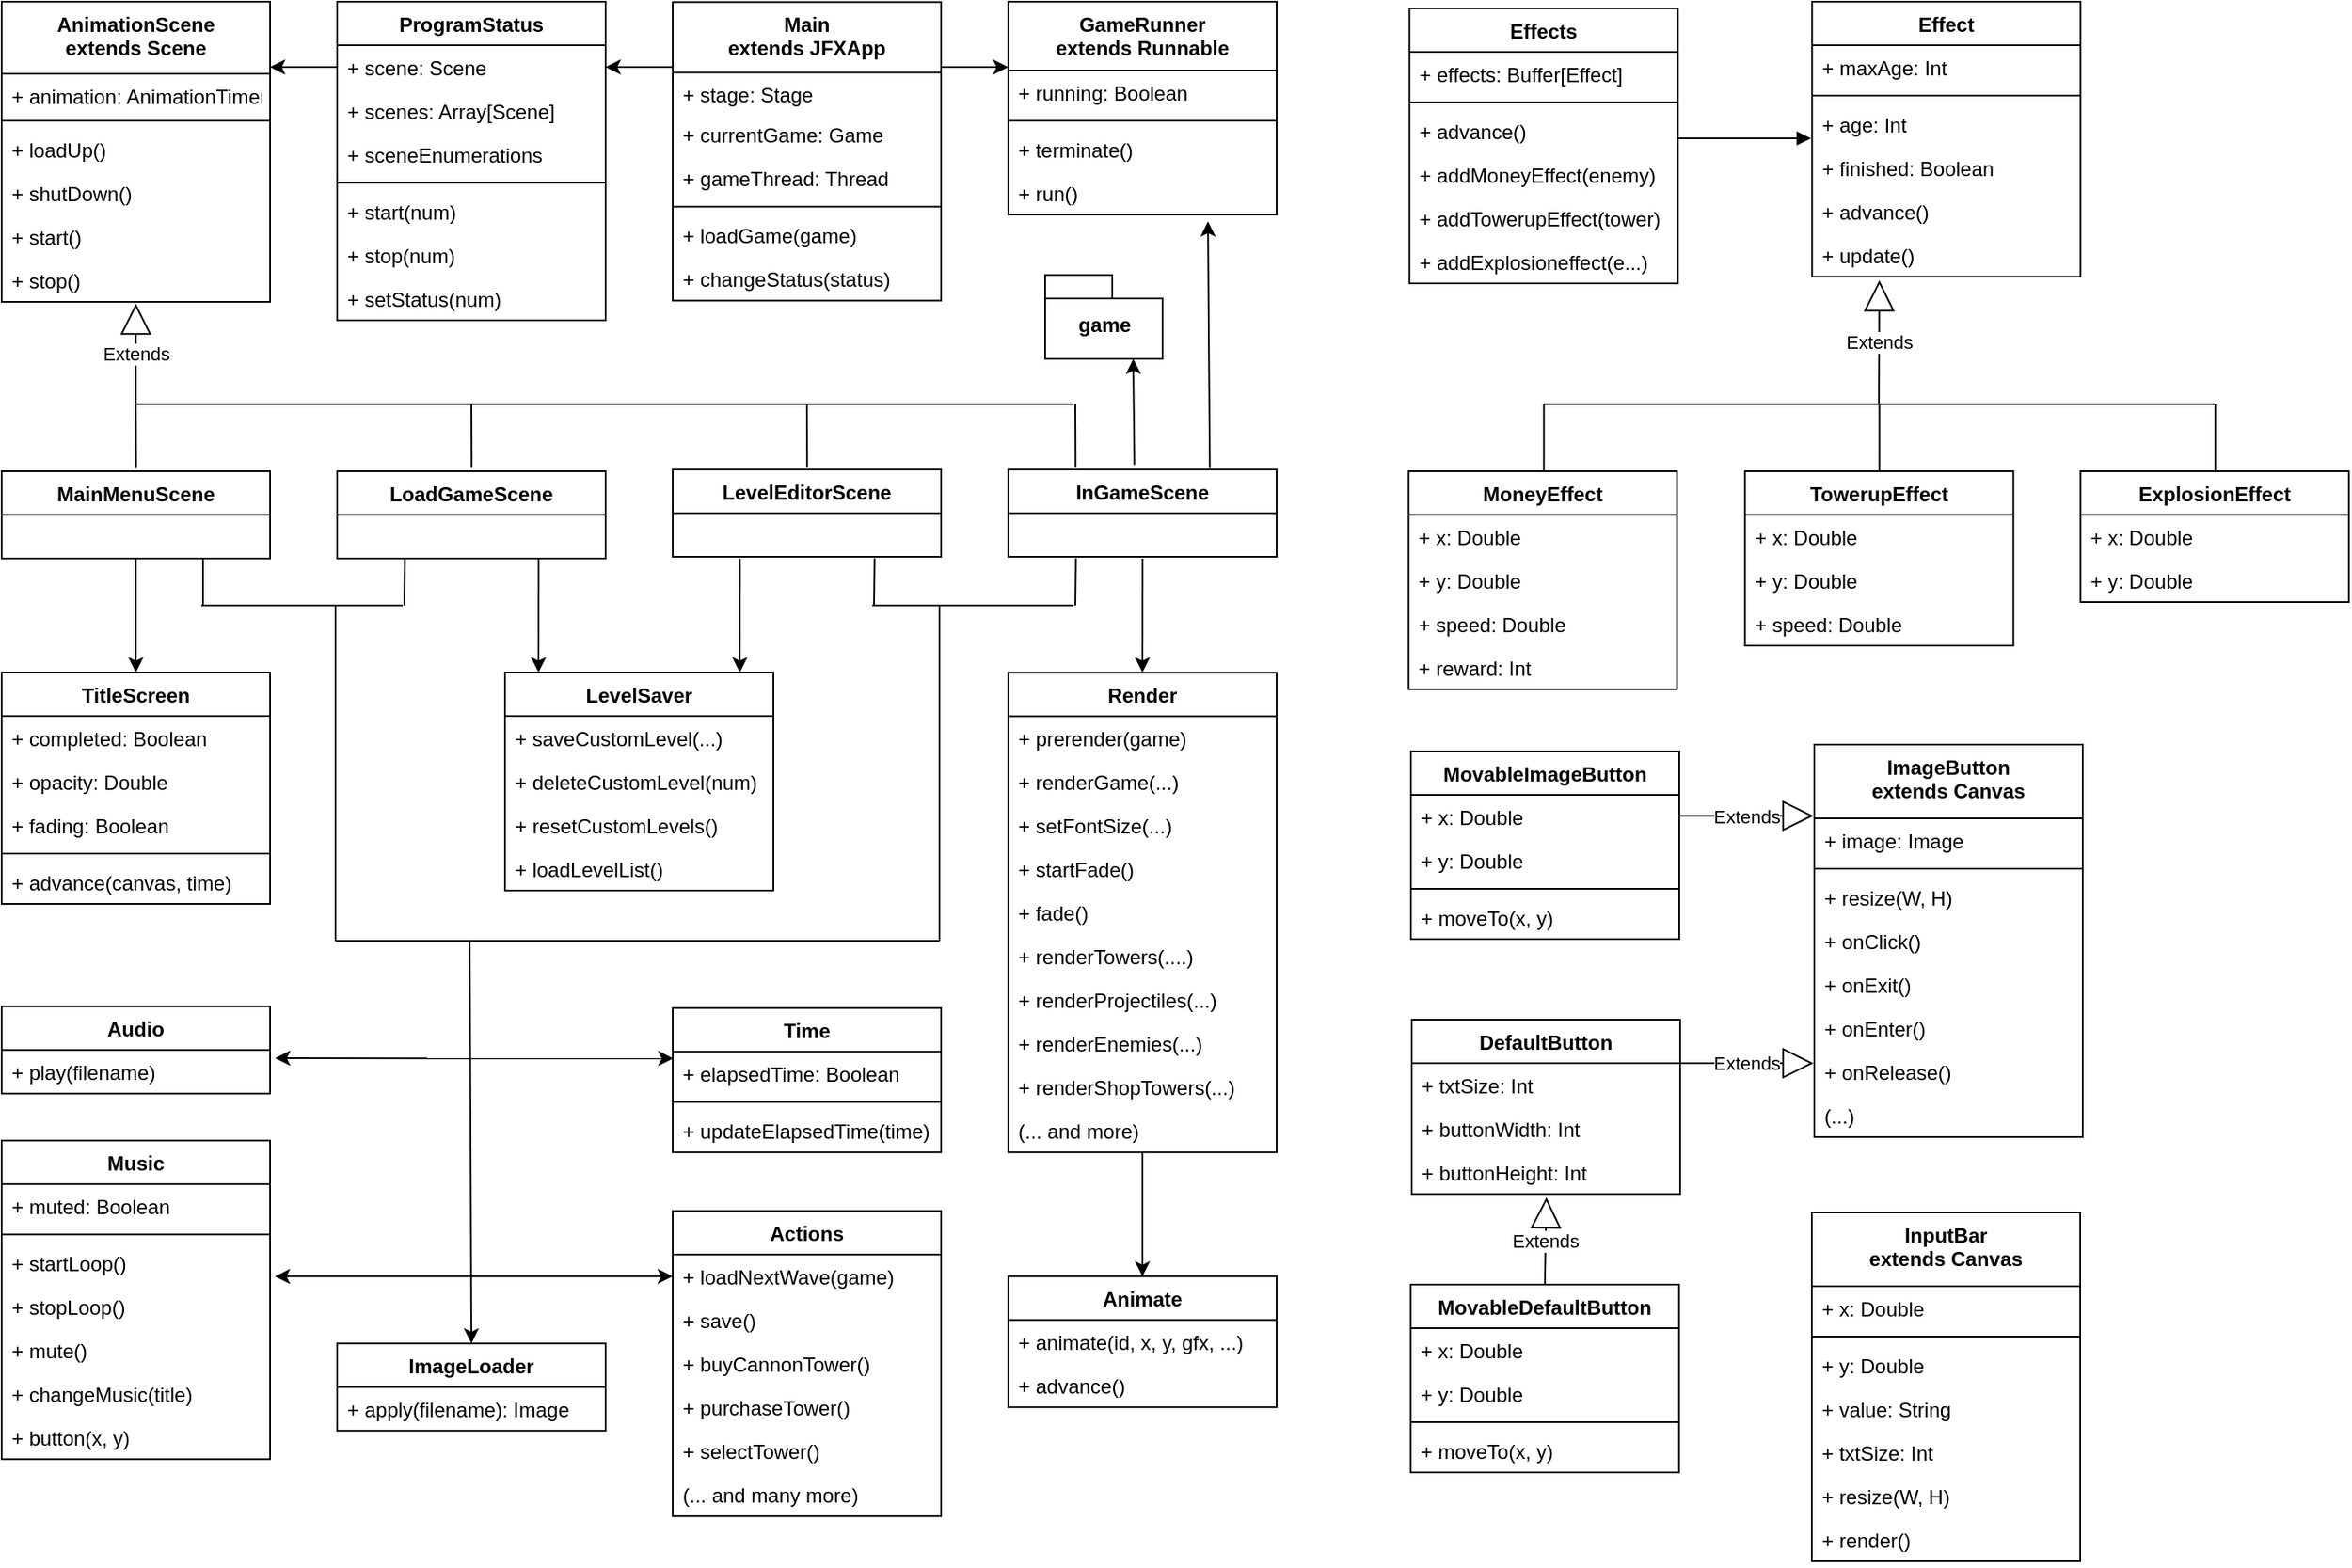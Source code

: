 <mxfile version="10.6.2" type="device"><diagram id="L2TVHedz5PZGbgmXpCnD" name="Page-1"><mxGraphModel dx="2323" dy="86" grid="1" gridSize="10" guides="1" tooltips="1" connect="1" arrows="1" fold="1" page="1" pageScale="1" pageWidth="827" pageHeight="1169" math="0" shadow="0"><root><mxCell id="0"/><mxCell id="1" parent="0"/><mxCell id="sf1kcnCDY-UQpkhbDocB-5" value="Actions" style="swimlane;fontStyle=1;align=center;verticalAlign=top;childLayout=stackLayout;horizontal=1;startSize=26;horizontalStack=0;resizeParent=1;resizeParentMax=0;resizeLast=0;collapsible=1;marginBottom=0;" parent="1" vertex="1"><mxGeometry x="441" y="1921.071" width="160" height="182" as="geometry"/></mxCell><mxCell id="sf1kcnCDY-UQpkhbDocB-6" value="+ loadNextWave(game)" style="text;strokeColor=none;fillColor=none;align=left;verticalAlign=top;spacingLeft=4;spacingRight=4;overflow=hidden;rotatable=0;points=[[0,0.5],[1,0.5]];portConstraint=eastwest;" parent="sf1kcnCDY-UQpkhbDocB-5" vertex="1"><mxGeometry y="26" width="160" height="26" as="geometry"/></mxCell><mxCell id="sf1kcnCDY-UQpkhbDocB-8" value="+ save()" style="text;strokeColor=none;fillColor=none;align=left;verticalAlign=top;spacingLeft=4;spacingRight=4;overflow=hidden;rotatable=0;points=[[0,0.5],[1,0.5]];portConstraint=eastwest;" parent="sf1kcnCDY-UQpkhbDocB-5" vertex="1"><mxGeometry y="52" width="160" height="26" as="geometry"/></mxCell><mxCell id="sf1kcnCDY-UQpkhbDocB-9" value="+ buyCannonTower()" style="text;strokeColor=none;fillColor=none;align=left;verticalAlign=top;spacingLeft=4;spacingRight=4;overflow=hidden;rotatable=0;points=[[0,0.5],[1,0.5]];portConstraint=eastwest;" parent="sf1kcnCDY-UQpkhbDocB-5" vertex="1"><mxGeometry y="78" width="160" height="26" as="geometry"/></mxCell><mxCell id="sf1kcnCDY-UQpkhbDocB-12" value="+ purchaseTower()" style="text;strokeColor=none;fillColor=none;align=left;verticalAlign=top;spacingLeft=4;spacingRight=4;overflow=hidden;rotatable=0;points=[[0,0.5],[1,0.5]];portConstraint=eastwest;" parent="sf1kcnCDY-UQpkhbDocB-5" vertex="1"><mxGeometry y="104" width="160" height="26" as="geometry"/></mxCell><mxCell id="sf1kcnCDY-UQpkhbDocB-13" value="+ selectTower()" style="text;strokeColor=none;fillColor=none;align=left;verticalAlign=top;spacingLeft=4;spacingRight=4;overflow=hidden;rotatable=0;points=[[0,0.5],[1,0.5]];portConstraint=eastwest;" parent="sf1kcnCDY-UQpkhbDocB-5" vertex="1"><mxGeometry y="130" width="160" height="26" as="geometry"/></mxCell><mxCell id="sf1kcnCDY-UQpkhbDocB-80" value="(... and many more)" style="text;strokeColor=none;fillColor=none;align=left;verticalAlign=top;spacingLeft=4;spacingRight=4;overflow=hidden;rotatable=0;points=[[0,0.5],[1,0.5]];portConstraint=eastwest;" parent="sf1kcnCDY-UQpkhbDocB-5" vertex="1"><mxGeometry y="156" width="160" height="26" as="geometry"/></mxCell><mxCell id="sf1kcnCDY-UQpkhbDocB-53" value="Animate" style="swimlane;fontStyle=1;align=center;verticalAlign=top;childLayout=stackLayout;horizontal=1;startSize=26;horizontalStack=0;resizeParent=1;resizeParentMax=0;resizeLast=0;collapsible=1;marginBottom=0;" parent="1" vertex="1"><mxGeometry x="641" y="1960.167" width="160" height="78" as="geometry"/></mxCell><mxCell id="sf1kcnCDY-UQpkhbDocB-54" value="+ animate(id, x, y, gfx, ...)" style="text;strokeColor=none;fillColor=none;align=left;verticalAlign=top;spacingLeft=4;spacingRight=4;overflow=hidden;rotatable=0;points=[[0,0.5],[1,0.5]];portConstraint=eastwest;" parent="sf1kcnCDY-UQpkhbDocB-53" vertex="1"><mxGeometry y="26" width="160" height="26" as="geometry"/></mxCell><mxCell id="sf1kcnCDY-UQpkhbDocB-56" value="+ advance()" style="text;strokeColor=none;fillColor=none;align=left;verticalAlign=top;spacingLeft=4;spacingRight=4;overflow=hidden;rotatable=0;points=[[0,0.5],[1,0.5]];portConstraint=eastwest;" parent="sf1kcnCDY-UQpkhbDocB-53" vertex="1"><mxGeometry y="52" width="160" height="26" as="geometry"/></mxCell><mxCell id="sf1kcnCDY-UQpkhbDocB-60" value="AnimationScene&#10;extends Scene&#10;" style="swimlane;fontStyle=1;align=center;verticalAlign=top;childLayout=stackLayout;horizontal=1;startSize=43;horizontalStack=0;resizeParent=1;resizeParentMax=0;resizeLast=0;collapsible=1;marginBottom=0;" parent="1" vertex="1"><mxGeometry x="41" y="1200" width="160" height="179" as="geometry"/></mxCell><mxCell id="sf1kcnCDY-UQpkhbDocB-61" value="+ animation: AnimationTimer" style="text;strokeColor=none;fillColor=none;align=left;verticalAlign=top;spacingLeft=4;spacingRight=4;overflow=hidden;rotatable=0;points=[[0,0.5],[1,0.5]];portConstraint=eastwest;" parent="sf1kcnCDY-UQpkhbDocB-60" vertex="1"><mxGeometry y="43" width="160" height="24" as="geometry"/></mxCell><mxCell id="sf1kcnCDY-UQpkhbDocB-62" value="" style="line;strokeWidth=1;fillColor=none;align=left;verticalAlign=middle;spacingTop=-1;spacingLeft=3;spacingRight=3;rotatable=0;labelPosition=right;points=[];portConstraint=eastwest;" parent="sf1kcnCDY-UQpkhbDocB-60" vertex="1"><mxGeometry y="67" width="160" height="8" as="geometry"/></mxCell><mxCell id="sf1kcnCDY-UQpkhbDocB-63" value="+ loadUp()" style="text;strokeColor=none;fillColor=none;align=left;verticalAlign=top;spacingLeft=4;spacingRight=4;overflow=hidden;rotatable=0;points=[[0,0.5],[1,0.5]];portConstraint=eastwest;" parent="sf1kcnCDY-UQpkhbDocB-60" vertex="1"><mxGeometry y="75" width="160" height="26" as="geometry"/></mxCell><mxCell id="sf1kcnCDY-UQpkhbDocB-64" value="+ shutDown()" style="text;strokeColor=none;fillColor=none;align=left;verticalAlign=top;spacingLeft=4;spacingRight=4;overflow=hidden;rotatable=0;points=[[0,0.5],[1,0.5]];portConstraint=eastwest;" parent="sf1kcnCDY-UQpkhbDocB-60" vertex="1"><mxGeometry y="101" width="160" height="26" as="geometry"/></mxCell><mxCell id="sf1kcnCDY-UQpkhbDocB-65" value="+ start()" style="text;strokeColor=none;fillColor=none;align=left;verticalAlign=top;spacingLeft=4;spacingRight=4;overflow=hidden;rotatable=0;points=[[0,0.5],[1,0.5]];portConstraint=eastwest;" parent="sf1kcnCDY-UQpkhbDocB-60" vertex="1"><mxGeometry y="127" width="160" height="26" as="geometry"/></mxCell><mxCell id="sf1kcnCDY-UQpkhbDocB-66" value="+ stop()" style="text;strokeColor=none;fillColor=none;align=left;verticalAlign=top;spacingLeft=4;spacingRight=4;overflow=hidden;rotatable=0;points=[[0,0.5],[1,0.5]];portConstraint=eastwest;" parent="sf1kcnCDY-UQpkhbDocB-60" vertex="1"><mxGeometry y="153" width="160" height="26" as="geometry"/></mxCell><mxCell id="sf1kcnCDY-UQpkhbDocB-67" value="Audio" style="swimlane;fontStyle=1;align=center;verticalAlign=top;childLayout=stackLayout;horizontal=1;startSize=26;horizontalStack=0;resizeParent=1;resizeParentMax=0;resizeLast=0;collapsible=1;marginBottom=0;" parent="1" vertex="1"><mxGeometry x="41" y="1799.071" width="160" height="52" as="geometry"/></mxCell><mxCell id="sf1kcnCDY-UQpkhbDocB-70" value="+ play(filename)" style="text;strokeColor=none;fillColor=none;align=left;verticalAlign=top;spacingLeft=4;spacingRight=4;overflow=hidden;rotatable=0;points=[[0,0.5],[1,0.5]];portConstraint=eastwest;" parent="sf1kcnCDY-UQpkhbDocB-67" vertex="1"><mxGeometry y="26" width="160" height="26" as="geometry"/></mxCell><mxCell id="sf1kcnCDY-UQpkhbDocB-71" value="ImageButton&#10;extends Canvas&#10;" style="swimlane;fontStyle=1;align=center;verticalAlign=top;childLayout=stackLayout;horizontal=1;startSize=44;horizontalStack=0;resizeParent=1;resizeParentMax=0;resizeLast=0;collapsible=1;marginBottom=0;" parent="1" vertex="1"><mxGeometry x="1121.5" y="1643" width="160" height="234" as="geometry"/></mxCell><mxCell id="sf1kcnCDY-UQpkhbDocB-72" value="+ image: Image" style="text;strokeColor=none;fillColor=none;align=left;verticalAlign=top;spacingLeft=4;spacingRight=4;overflow=hidden;rotatable=0;points=[[0,0.5],[1,0.5]];portConstraint=eastwest;" parent="sf1kcnCDY-UQpkhbDocB-71" vertex="1"><mxGeometry y="44" width="160" height="26" as="geometry"/></mxCell><mxCell id="sf1kcnCDY-UQpkhbDocB-73" value="" style="line;strokeWidth=1;fillColor=none;align=left;verticalAlign=middle;spacingTop=-1;spacingLeft=3;spacingRight=3;rotatable=0;labelPosition=right;points=[];portConstraint=eastwest;" parent="sf1kcnCDY-UQpkhbDocB-71" vertex="1"><mxGeometry y="70" width="160" height="8" as="geometry"/></mxCell><mxCell id="sf1kcnCDY-UQpkhbDocB-74" value="+ resize(W, H)" style="text;strokeColor=none;fillColor=none;align=left;verticalAlign=top;spacingLeft=4;spacingRight=4;overflow=hidden;rotatable=0;points=[[0,0.5],[1,0.5]];portConstraint=eastwest;" parent="sf1kcnCDY-UQpkhbDocB-71" vertex="1"><mxGeometry y="78" width="160" height="26" as="geometry"/></mxCell><mxCell id="sf1kcnCDY-UQpkhbDocB-76" value="+ onClick()" style="text;strokeColor=none;fillColor=none;align=left;verticalAlign=top;spacingLeft=4;spacingRight=4;overflow=hidden;rotatable=0;points=[[0,0.5],[1,0.5]];portConstraint=eastwest;" parent="sf1kcnCDY-UQpkhbDocB-71" vertex="1"><mxGeometry y="104" width="160" height="26" as="geometry"/></mxCell><mxCell id="sf1kcnCDY-UQpkhbDocB-77" value="+ onExit()" style="text;strokeColor=none;fillColor=none;align=left;verticalAlign=top;spacingLeft=4;spacingRight=4;overflow=hidden;rotatable=0;points=[[0,0.5],[1,0.5]];portConstraint=eastwest;" parent="sf1kcnCDY-UQpkhbDocB-71" vertex="1"><mxGeometry y="130" width="160" height="26" as="geometry"/></mxCell><mxCell id="sf1kcnCDY-UQpkhbDocB-78" value="+ onEnter()" style="text;strokeColor=none;fillColor=none;align=left;verticalAlign=top;spacingLeft=4;spacingRight=4;overflow=hidden;rotatable=0;points=[[0,0.5],[1,0.5]];portConstraint=eastwest;" parent="sf1kcnCDY-UQpkhbDocB-71" vertex="1"><mxGeometry y="156" width="160" height="26" as="geometry"/></mxCell><mxCell id="sf1kcnCDY-UQpkhbDocB-79" value="+ onRelease()" style="text;strokeColor=none;fillColor=none;align=left;verticalAlign=top;spacingLeft=4;spacingRight=4;overflow=hidden;rotatable=0;points=[[0,0.5],[1,0.5]];portConstraint=eastwest;" parent="sf1kcnCDY-UQpkhbDocB-71" vertex="1"><mxGeometry y="182" width="160" height="26" as="geometry"/></mxCell><mxCell id="sf1kcnCDY-UQpkhbDocB-81" value="(...)" style="text;strokeColor=none;fillColor=none;align=left;verticalAlign=top;spacingLeft=4;spacingRight=4;overflow=hidden;rotatable=0;points=[[0,0.5],[1,0.5]];portConstraint=eastwest;" parent="sf1kcnCDY-UQpkhbDocB-71" vertex="1"><mxGeometry y="208" width="160" height="26" as="geometry"/></mxCell><mxCell id="sf1kcnCDY-UQpkhbDocB-82" value="MovableImageButton" style="swimlane;fontStyle=1;align=center;verticalAlign=top;childLayout=stackLayout;horizontal=1;startSize=26;horizontalStack=0;resizeParent=1;resizeParentMax=0;resizeLast=0;collapsible=1;marginBottom=0;" parent="1" vertex="1"><mxGeometry x="881" y="1647" width="160" height="112" as="geometry"><mxRectangle x="40" y="520" width="150" height="26" as="alternateBounds"/></mxGeometry></mxCell><mxCell id="sf1kcnCDY-UQpkhbDocB-83" value="+ x: Double" style="text;strokeColor=none;fillColor=none;align=left;verticalAlign=top;spacingLeft=4;spacingRight=4;overflow=hidden;rotatable=0;points=[[0,0.5],[1,0.5]];portConstraint=eastwest;" parent="sf1kcnCDY-UQpkhbDocB-82" vertex="1"><mxGeometry y="26" width="160" height="26" as="geometry"/></mxCell><mxCell id="sf1kcnCDY-UQpkhbDocB-85" value="+ y: Double" style="text;strokeColor=none;fillColor=none;align=left;verticalAlign=top;spacingLeft=4;spacingRight=4;overflow=hidden;rotatable=0;points=[[0,0.5],[1,0.5]];portConstraint=eastwest;" parent="sf1kcnCDY-UQpkhbDocB-82" vertex="1"><mxGeometry y="52" width="160" height="26" as="geometry"/></mxCell><mxCell id="sf1kcnCDY-UQpkhbDocB-84" value="" style="line;strokeWidth=1;fillColor=none;align=left;verticalAlign=middle;spacingTop=-1;spacingLeft=3;spacingRight=3;rotatable=0;labelPosition=right;points=[];portConstraint=eastwest;" parent="sf1kcnCDY-UQpkhbDocB-82" vertex="1"><mxGeometry y="78" width="160" height="8" as="geometry"/></mxCell><mxCell id="sf1kcnCDY-UQpkhbDocB-86" value="+ moveTo(x, y)" style="text;strokeColor=none;fillColor=none;align=left;verticalAlign=top;spacingLeft=4;spacingRight=4;overflow=hidden;rotatable=0;points=[[0,0.5],[1,0.5]];portConstraint=eastwest;" parent="sf1kcnCDY-UQpkhbDocB-82" vertex="1"><mxGeometry y="86" width="160" height="26" as="geometry"/></mxCell><mxCell id="sf1kcnCDY-UQpkhbDocB-87" value="DefaultButton" style="swimlane;fontStyle=1;align=center;verticalAlign=top;childLayout=stackLayout;horizontal=1;startSize=26;horizontalStack=0;resizeParent=1;resizeParentMax=0;resizeLast=0;collapsible=1;marginBottom=0;" parent="1" vertex="1"><mxGeometry x="881.5" y="1807" width="160" height="104" as="geometry"><mxRectangle x="40" y="520" width="150" height="26" as="alternateBounds"/></mxGeometry></mxCell><mxCell id="sf1kcnCDY-UQpkhbDocB-88" value="+ txtSize: Int" style="text;strokeColor=none;fillColor=none;align=left;verticalAlign=top;spacingLeft=4;spacingRight=4;overflow=hidden;rotatable=0;points=[[0,0.5],[1,0.5]];portConstraint=eastwest;" parent="sf1kcnCDY-UQpkhbDocB-87" vertex="1"><mxGeometry y="26" width="160" height="26" as="geometry"/></mxCell><mxCell id="sf1kcnCDY-UQpkhbDocB-89" value="+ buttonWidth: Int" style="text;strokeColor=none;fillColor=none;align=left;verticalAlign=top;spacingLeft=4;spacingRight=4;overflow=hidden;rotatable=0;points=[[0,0.5],[1,0.5]];portConstraint=eastwest;" parent="sf1kcnCDY-UQpkhbDocB-87" vertex="1"><mxGeometry y="52" width="160" height="26" as="geometry"/></mxCell><mxCell id="sf1kcnCDY-UQpkhbDocB-92" value="+ buttonHeight: Int" style="text;strokeColor=none;fillColor=none;align=left;verticalAlign=top;spacingLeft=4;spacingRight=4;overflow=hidden;rotatable=0;points=[[0,0.5],[1,0.5]];portConstraint=eastwest;" parent="sf1kcnCDY-UQpkhbDocB-87" vertex="1"><mxGeometry y="78" width="160" height="26" as="geometry"/></mxCell><mxCell id="sf1kcnCDY-UQpkhbDocB-95" value="MovableDefaultButton" style="swimlane;fontStyle=1;align=center;verticalAlign=top;childLayout=stackLayout;horizontal=1;startSize=26;horizontalStack=0;resizeParent=1;resizeParentMax=0;resizeLast=0;collapsible=1;marginBottom=0;" parent="1" vertex="1"><mxGeometry x="880.853" y="1965" width="160" height="112" as="geometry"><mxRectangle x="40" y="520" width="150" height="26" as="alternateBounds"/></mxGeometry></mxCell><mxCell id="sf1kcnCDY-UQpkhbDocB-96" value="+ x: Double" style="text;strokeColor=none;fillColor=none;align=left;verticalAlign=top;spacingLeft=4;spacingRight=4;overflow=hidden;rotatable=0;points=[[0,0.5],[1,0.5]];portConstraint=eastwest;" parent="sf1kcnCDY-UQpkhbDocB-95" vertex="1"><mxGeometry y="26" width="160" height="26" as="geometry"/></mxCell><mxCell id="sf1kcnCDY-UQpkhbDocB-97" value="+ y: Double" style="text;strokeColor=none;fillColor=none;align=left;verticalAlign=top;spacingLeft=4;spacingRight=4;overflow=hidden;rotatable=0;points=[[0,0.5],[1,0.5]];portConstraint=eastwest;" parent="sf1kcnCDY-UQpkhbDocB-95" vertex="1"><mxGeometry y="52" width="160" height="26" as="geometry"/></mxCell><mxCell id="sf1kcnCDY-UQpkhbDocB-100" value="" style="line;strokeWidth=1;fillColor=none;align=left;verticalAlign=middle;spacingTop=-1;spacingLeft=3;spacingRight=3;rotatable=0;labelPosition=right;points=[];portConstraint=eastwest;" parent="sf1kcnCDY-UQpkhbDocB-95" vertex="1"><mxGeometry y="78" width="160" height="8" as="geometry"/></mxCell><mxCell id="sf1kcnCDY-UQpkhbDocB-98" value="+ moveTo(x, y)" style="text;strokeColor=none;fillColor=none;align=left;verticalAlign=top;spacingLeft=4;spacingRight=4;overflow=hidden;rotatable=0;points=[[0,0.5],[1,0.5]];portConstraint=eastwest;" parent="sf1kcnCDY-UQpkhbDocB-95" vertex="1"><mxGeometry y="86" width="160" height="26" as="geometry"/></mxCell><mxCell id="sf1kcnCDY-UQpkhbDocB-101" value="Effects" style="swimlane;fontStyle=1;align=center;verticalAlign=top;childLayout=stackLayout;horizontal=1;startSize=26;horizontalStack=0;resizeParent=1;resizeParentMax=0;resizeLast=0;collapsible=1;marginBottom=0;" parent="1" vertex="1"><mxGeometry x="880.167" y="1204" width="160" height="164" as="geometry"/></mxCell><mxCell id="sf1kcnCDY-UQpkhbDocB-102" value="+ effects: Buffer[Effect]" style="text;strokeColor=none;fillColor=none;align=left;verticalAlign=top;spacingLeft=4;spacingRight=4;overflow=hidden;rotatable=0;points=[[0,0.5],[1,0.5]];portConstraint=eastwest;" parent="sf1kcnCDY-UQpkhbDocB-101" vertex="1"><mxGeometry y="26" width="160" height="26" as="geometry"/></mxCell><mxCell id="sf1kcnCDY-UQpkhbDocB-103" value="" style="line;strokeWidth=1;fillColor=none;align=left;verticalAlign=middle;spacingTop=-1;spacingLeft=3;spacingRight=3;rotatable=0;labelPosition=right;points=[];portConstraint=eastwest;" parent="sf1kcnCDY-UQpkhbDocB-101" vertex="1"><mxGeometry y="52" width="160" height="8" as="geometry"/></mxCell><mxCell id="sf1kcnCDY-UQpkhbDocB-104" value="+ advance()" style="text;strokeColor=none;fillColor=none;align=left;verticalAlign=top;spacingLeft=4;spacingRight=4;overflow=hidden;rotatable=0;points=[[0,0.5],[1,0.5]];portConstraint=eastwest;" parent="sf1kcnCDY-UQpkhbDocB-101" vertex="1"><mxGeometry y="60" width="160" height="26" as="geometry"/></mxCell><mxCell id="sf1kcnCDY-UQpkhbDocB-105" value="+ addMoneyEffect(enemy)" style="text;strokeColor=none;fillColor=none;align=left;verticalAlign=top;spacingLeft=4;spacingRight=4;overflow=hidden;rotatable=0;points=[[0,0.5],[1,0.5]];portConstraint=eastwest;" parent="sf1kcnCDY-UQpkhbDocB-101" vertex="1"><mxGeometry y="86" width="160" height="26" as="geometry"/></mxCell><mxCell id="sf1kcnCDY-UQpkhbDocB-106" value="+ addTowerupEffect(tower)" style="text;strokeColor=none;fillColor=none;align=left;verticalAlign=top;spacingLeft=4;spacingRight=4;overflow=hidden;rotatable=0;points=[[0,0.5],[1,0.5]];portConstraint=eastwest;" parent="sf1kcnCDY-UQpkhbDocB-101" vertex="1"><mxGeometry y="112" width="160" height="26" as="geometry"/></mxCell><mxCell id="sf1kcnCDY-UQpkhbDocB-107" value="+ addExplosioneffect(e...)" style="text;strokeColor=none;fillColor=none;align=left;verticalAlign=top;spacingLeft=4;spacingRight=4;overflow=hidden;rotatable=0;points=[[0,0.5],[1,0.5]];portConstraint=eastwest;" parent="sf1kcnCDY-UQpkhbDocB-101" vertex="1"><mxGeometry y="138" width="160" height="26" as="geometry"/></mxCell><mxCell id="sf1kcnCDY-UQpkhbDocB-110" value="Effect" style="swimlane;fontStyle=1;align=center;verticalAlign=top;childLayout=stackLayout;horizontal=1;startSize=26;horizontalStack=0;resizeParent=1;resizeParentMax=0;resizeLast=0;collapsible=1;marginBottom=0;" parent="1" vertex="1"><mxGeometry x="1120.167" y="1200" width="160" height="164" as="geometry"/></mxCell><mxCell id="sf1kcnCDY-UQpkhbDocB-111" value="+ maxAge: Int" style="text;strokeColor=none;fillColor=none;align=left;verticalAlign=top;spacingLeft=4;spacingRight=4;overflow=hidden;rotatable=0;points=[[0,0.5],[1,0.5]];portConstraint=eastwest;" parent="sf1kcnCDY-UQpkhbDocB-110" vertex="1"><mxGeometry y="26" width="160" height="26" as="geometry"/></mxCell><mxCell id="sf1kcnCDY-UQpkhbDocB-112" value="" style="line;strokeWidth=1;fillColor=none;align=left;verticalAlign=middle;spacingTop=-1;spacingLeft=3;spacingRight=3;rotatable=0;labelPosition=right;points=[];portConstraint=eastwest;" parent="sf1kcnCDY-UQpkhbDocB-110" vertex="1"><mxGeometry y="52" width="160" height="8" as="geometry"/></mxCell><mxCell id="sf1kcnCDY-UQpkhbDocB-113" value="+ age: Int" style="text;strokeColor=none;fillColor=none;align=left;verticalAlign=top;spacingLeft=4;spacingRight=4;overflow=hidden;rotatable=0;points=[[0,0.5],[1,0.5]];portConstraint=eastwest;" parent="sf1kcnCDY-UQpkhbDocB-110" vertex="1"><mxGeometry y="60" width="160" height="26" as="geometry"/></mxCell><mxCell id="sf1kcnCDY-UQpkhbDocB-114" value="+ finished: Boolean" style="text;strokeColor=none;fillColor=none;align=left;verticalAlign=top;spacingLeft=4;spacingRight=4;overflow=hidden;rotatable=0;points=[[0,0.5],[1,0.5]];portConstraint=eastwest;" parent="sf1kcnCDY-UQpkhbDocB-110" vertex="1"><mxGeometry y="86" width="160" height="26" as="geometry"/></mxCell><mxCell id="sf1kcnCDY-UQpkhbDocB-115" value="+ advance()" style="text;strokeColor=none;fillColor=none;align=left;verticalAlign=top;spacingLeft=4;spacingRight=4;overflow=hidden;rotatable=0;points=[[0,0.5],[1,0.5]];portConstraint=eastwest;" parent="sf1kcnCDY-UQpkhbDocB-110" vertex="1"><mxGeometry y="112" width="160" height="26" as="geometry"/></mxCell><mxCell id="sf1kcnCDY-UQpkhbDocB-126" value="+ update()" style="text;strokeColor=none;fillColor=none;align=left;verticalAlign=top;spacingLeft=4;spacingRight=4;overflow=hidden;rotatable=0;points=[[0,0.5],[1,0.5]];portConstraint=eastwest;" parent="sf1kcnCDY-UQpkhbDocB-110" vertex="1"><mxGeometry y="138" width="160" height="26" as="geometry"/></mxCell><mxCell id="sf1kcnCDY-UQpkhbDocB-120" value="MoneyEffect" style="swimlane;fontStyle=1;align=center;verticalAlign=top;childLayout=stackLayout;horizontal=1;startSize=26;horizontalStack=0;resizeParent=1;resizeParentMax=0;resizeLast=0;collapsible=1;marginBottom=0;" parent="1" vertex="1"><mxGeometry x="879.667" y="1480" width="160" height="130" as="geometry"/></mxCell><mxCell id="sf1kcnCDY-UQpkhbDocB-121" value="+ x: Double" style="text;strokeColor=none;fillColor=none;align=left;verticalAlign=top;spacingLeft=4;spacingRight=4;overflow=hidden;rotatable=0;points=[[0,0.5],[1,0.5]];portConstraint=eastwest;" parent="sf1kcnCDY-UQpkhbDocB-120" vertex="1"><mxGeometry y="26" width="160" height="26" as="geometry"/></mxCell><mxCell id="sf1kcnCDY-UQpkhbDocB-123" value="+ y: Double" style="text;strokeColor=none;fillColor=none;align=left;verticalAlign=top;spacingLeft=4;spacingRight=4;overflow=hidden;rotatable=0;points=[[0,0.5],[1,0.5]];portConstraint=eastwest;" parent="sf1kcnCDY-UQpkhbDocB-120" vertex="1"><mxGeometry y="52" width="160" height="26" as="geometry"/></mxCell><mxCell id="sf1kcnCDY-UQpkhbDocB-124" value="+ speed: Double" style="text;strokeColor=none;fillColor=none;align=left;verticalAlign=top;spacingLeft=4;spacingRight=4;overflow=hidden;rotatable=0;points=[[0,0.5],[1,0.5]];portConstraint=eastwest;" parent="sf1kcnCDY-UQpkhbDocB-120" vertex="1"><mxGeometry y="78" width="160" height="26" as="geometry"/></mxCell><mxCell id="sf1kcnCDY-UQpkhbDocB-125" value="+ reward: Int" style="text;strokeColor=none;fillColor=none;align=left;verticalAlign=top;spacingLeft=4;spacingRight=4;overflow=hidden;rotatable=0;points=[[0,0.5],[1,0.5]];portConstraint=eastwest;" parent="sf1kcnCDY-UQpkhbDocB-120" vertex="1"><mxGeometry y="104" width="160" height="26" as="geometry"/></mxCell><mxCell id="sf1kcnCDY-UQpkhbDocB-127" value="TowerupEffect" style="swimlane;fontStyle=1;align=center;verticalAlign=top;childLayout=stackLayout;horizontal=1;startSize=26;horizontalStack=0;resizeParent=1;resizeParentMax=0;resizeLast=0;collapsible=1;marginBottom=0;" parent="1" vertex="1"><mxGeometry x="1080.167" y="1480" width="160" height="104" as="geometry"/></mxCell><mxCell id="sf1kcnCDY-UQpkhbDocB-128" value="+ x: Double" style="text;strokeColor=none;fillColor=none;align=left;verticalAlign=top;spacingLeft=4;spacingRight=4;overflow=hidden;rotatable=0;points=[[0,0.5],[1,0.5]];portConstraint=eastwest;" parent="sf1kcnCDY-UQpkhbDocB-127" vertex="1"><mxGeometry y="26" width="160" height="26" as="geometry"/></mxCell><mxCell id="sf1kcnCDY-UQpkhbDocB-129" value="+ y: Double" style="text;strokeColor=none;fillColor=none;align=left;verticalAlign=top;spacingLeft=4;spacingRight=4;overflow=hidden;rotatable=0;points=[[0,0.5],[1,0.5]];portConstraint=eastwest;" parent="sf1kcnCDY-UQpkhbDocB-127" vertex="1"><mxGeometry y="52" width="160" height="26" as="geometry"/></mxCell><mxCell id="sf1kcnCDY-UQpkhbDocB-130" value="+ speed: Double" style="text;strokeColor=none;fillColor=none;align=left;verticalAlign=top;spacingLeft=4;spacingRight=4;overflow=hidden;rotatable=0;points=[[0,0.5],[1,0.5]];portConstraint=eastwest;" parent="sf1kcnCDY-UQpkhbDocB-127" vertex="1"><mxGeometry y="78" width="160" height="26" as="geometry"/></mxCell><mxCell id="sf1kcnCDY-UQpkhbDocB-132" value="ExplosionEffect" style="swimlane;fontStyle=1;align=center;verticalAlign=top;childLayout=stackLayout;horizontal=1;startSize=26;horizontalStack=0;resizeParent=1;resizeParentMax=0;resizeLast=0;collapsible=1;marginBottom=0;" parent="1" vertex="1"><mxGeometry x="1280.167" y="1480" width="160" height="78" as="geometry"/></mxCell><mxCell id="sf1kcnCDY-UQpkhbDocB-133" value="+ x: Double" style="text;strokeColor=none;fillColor=none;align=left;verticalAlign=top;spacingLeft=4;spacingRight=4;overflow=hidden;rotatable=0;points=[[0,0.5],[1,0.5]];portConstraint=eastwest;" parent="sf1kcnCDY-UQpkhbDocB-132" vertex="1"><mxGeometry y="26" width="160" height="26" as="geometry"/></mxCell><mxCell id="sf1kcnCDY-UQpkhbDocB-134" value="+ y: Double" style="text;strokeColor=none;fillColor=none;align=left;verticalAlign=top;spacingLeft=4;spacingRight=4;overflow=hidden;rotatable=0;points=[[0,0.5],[1,0.5]];portConstraint=eastwest;" parent="sf1kcnCDY-UQpkhbDocB-132" vertex="1"><mxGeometry y="52" width="160" height="26" as="geometry"/></mxCell><mxCell id="sf1kcnCDY-UQpkhbDocB-138" value="Extends" style="endArrow=block;endSize=16;endFill=0;html=1;entryX=0.495;entryY=1.042;entryDx=0;entryDy=0;entryPerimeter=0;" parent="1" edge="1"><mxGeometry width="160" relative="1" as="geometry"><mxPoint x="1160" y="1440" as="sourcePoint"/><mxPoint x="1160.291" y="1366.136" as="targetPoint"/></mxGeometry></mxCell><mxCell id="sf1kcnCDY-UQpkhbDocB-139" value="" style="endArrow=none;html=1;edgeStyle=orthogonalEdgeStyle;" parent="1" edge="1"><mxGeometry relative="1" as="geometry"><mxPoint x="960" y="1440" as="sourcePoint"/><mxPoint x="1360" y="1440" as="targetPoint"/></mxGeometry></mxCell><mxCell id="sf1kcnCDY-UQpkhbDocB-142" value="" style="endArrow=none;html=1;edgeStyle=orthogonalEdgeStyle;" parent="1" edge="1"><mxGeometry relative="1" as="geometry"><mxPoint x="1360.5" y="1440" as="sourcePoint"/><mxPoint x="1360.5" y="1480" as="targetPoint"/><Array as="points"><mxPoint x="1360.5" y="1450"/><mxPoint x="1360.5" y="1450"/></Array></mxGeometry></mxCell><mxCell id="sf1kcnCDY-UQpkhbDocB-145" value="" style="endArrow=none;html=1;edgeStyle=orthogonalEdgeStyle;" parent="1" edge="1"><mxGeometry relative="1" as="geometry"><mxPoint x="1160.286" y="1439.905" as="sourcePoint"/><mxPoint x="1160.286" y="1479.905" as="targetPoint"/><Array as="points"><mxPoint x="1160.5" y="1450"/><mxPoint x="1160.5" y="1450"/></Array></mxGeometry></mxCell><mxCell id="sf1kcnCDY-UQpkhbDocB-146" value="" style="endArrow=none;html=1;edgeStyle=orthogonalEdgeStyle;" parent="1" edge="1"><mxGeometry relative="1" as="geometry"><mxPoint x="960.286" y="1439.905" as="sourcePoint"/><mxPoint x="960.286" y="1479.905" as="targetPoint"/><Array as="points"><mxPoint x="960.5" y="1450"/><mxPoint x="960.5" y="1450"/></Array></mxGeometry></mxCell><mxCell id="sf1kcnCDY-UQpkhbDocB-147" value="" style="endArrow=block;endFill=1;html=1;edgeStyle=orthogonalEdgeStyle;align=left;verticalAlign=top;" parent="1" edge="1"><mxGeometry x="-1" relative="1" as="geometry"><mxPoint x="1039.5" y="1281.5" as="sourcePoint"/><mxPoint x="1119.5" y="1281.5" as="targetPoint"/></mxGeometry></mxCell><mxCell id="sf1kcnCDY-UQpkhbDocB-149" value="Extends" style="endArrow=block;endSize=16;endFill=0;html=1;" parent="1" edge="1"><mxGeometry width="160" relative="1" as="geometry"><mxPoint x="1041" y="1685.5" as="sourcePoint"/><mxPoint x="1121" y="1685.5" as="targetPoint"/></mxGeometry></mxCell><mxCell id="sf1kcnCDY-UQpkhbDocB-150" value="Extends" style="endArrow=block;endSize=16;endFill=0;html=1;" parent="1" edge="1"><mxGeometry width="160" relative="1" as="geometry"><mxPoint x="1041" y="1833" as="sourcePoint"/><mxPoint x="1121" y="1833" as="targetPoint"/></mxGeometry></mxCell><mxCell id="sf1kcnCDY-UQpkhbDocB-151" value="Extends" style="endArrow=block;endSize=16;endFill=0;html=1;entryX=0.502;entryY=1.077;entryDx=0;entryDy=0;entryPerimeter=0;exitX=0.5;exitY=0;exitDx=0;exitDy=0;" parent="1" source="sf1kcnCDY-UQpkhbDocB-95" target="sf1kcnCDY-UQpkhbDocB-92" edge="1"><mxGeometry width="160" relative="1" as="geometry"><mxPoint x="1041.5" y="1936" as="sourcePoint"/><mxPoint x="1121.5" y="1936" as="targetPoint"/></mxGeometry></mxCell><mxCell id="sf1kcnCDY-UQpkhbDocB-152" value="GameRunner&#10;extends Runnable&#10;" style="swimlane;fontStyle=1;align=center;verticalAlign=top;childLayout=stackLayout;horizontal=1;startSize=41;horizontalStack=0;resizeParent=1;resizeParentMax=0;resizeLast=0;collapsible=1;marginBottom=0;fillColor=none;" parent="1" vertex="1"><mxGeometry x="641" y="1200" width="160" height="127" as="geometry"/></mxCell><mxCell id="sf1kcnCDY-UQpkhbDocB-155" value="+ running: Boolean" style="text;strokeColor=none;fillColor=none;align=left;verticalAlign=top;spacingLeft=4;spacingRight=4;overflow=hidden;rotatable=0;points=[[0,0.5],[1,0.5]];portConstraint=eastwest;" parent="sf1kcnCDY-UQpkhbDocB-152" vertex="1"><mxGeometry y="41" width="160" height="26" as="geometry"/></mxCell><mxCell id="sf1kcnCDY-UQpkhbDocB-154" value="" style="line;strokeWidth=1;fillColor=none;align=left;verticalAlign=middle;spacingTop=-1;spacingLeft=3;spacingRight=3;rotatable=0;labelPosition=right;points=[];portConstraint=eastwest;" parent="sf1kcnCDY-UQpkhbDocB-152" vertex="1"><mxGeometry y="67" width="160" height="8" as="geometry"/></mxCell><mxCell id="sf1kcnCDY-UQpkhbDocB-156" value="+ terminate()" style="text;strokeColor=none;fillColor=none;align=left;verticalAlign=top;spacingLeft=4;spacingRight=4;overflow=hidden;rotatable=0;points=[[0,0.5],[1,0.5]];portConstraint=eastwest;" parent="sf1kcnCDY-UQpkhbDocB-152" vertex="1"><mxGeometry y="75" width="160" height="26" as="geometry"/></mxCell><mxCell id="sf1kcnCDY-UQpkhbDocB-157" value="+ run()" style="text;strokeColor=none;fillColor=none;align=left;verticalAlign=top;spacingLeft=4;spacingRight=4;overflow=hidden;rotatable=0;points=[[0,0.5],[1,0.5]];portConstraint=eastwest;" parent="sf1kcnCDY-UQpkhbDocB-152" vertex="1"><mxGeometry y="101" width="160" height="26" as="geometry"/></mxCell><mxCell id="sf1kcnCDY-UQpkhbDocB-161" value="ImageLoader" style="swimlane;fontStyle=1;align=center;verticalAlign=top;childLayout=stackLayout;horizontal=1;startSize=26;horizontalStack=0;resizeParent=1;resizeParentMax=0;resizeLast=0;collapsible=1;marginBottom=0;" parent="1" vertex="1"><mxGeometry x="241" y="2000.071" width="160" height="52" as="geometry"/></mxCell><mxCell id="sf1kcnCDY-UQpkhbDocB-162" value="+ apply(filename): Image" style="text;strokeColor=none;fillColor=none;align=left;verticalAlign=top;spacingLeft=4;spacingRight=4;overflow=hidden;rotatable=0;points=[[0,0.5],[1,0.5]];portConstraint=eastwest;" parent="sf1kcnCDY-UQpkhbDocB-161" vertex="1"><mxGeometry y="26" width="160" height="26" as="geometry"/></mxCell><mxCell id="sf1kcnCDY-UQpkhbDocB-163" value="InputBar&#10;extends Canvas&#10;" style="swimlane;fontStyle=1;align=center;verticalAlign=top;childLayout=stackLayout;horizontal=1;startSize=44;horizontalStack=0;resizeParent=1;resizeParentMax=0;resizeLast=0;collapsible=1;marginBottom=0;" parent="1" vertex="1"><mxGeometry x="1120" y="1922" width="160" height="208" as="geometry"/></mxCell><mxCell id="sf1kcnCDY-UQpkhbDocB-164" value="+ x: Double" style="text;strokeColor=none;fillColor=none;align=left;verticalAlign=top;spacingLeft=4;spacingRight=4;overflow=hidden;rotatable=0;points=[[0,0.5],[1,0.5]];portConstraint=eastwest;" parent="sf1kcnCDY-UQpkhbDocB-163" vertex="1"><mxGeometry y="44" width="160" height="26" as="geometry"/></mxCell><mxCell id="sf1kcnCDY-UQpkhbDocB-165" value="" style="line;strokeWidth=1;fillColor=none;align=left;verticalAlign=middle;spacingTop=-1;spacingLeft=3;spacingRight=3;rotatable=0;labelPosition=right;points=[];portConstraint=eastwest;" parent="sf1kcnCDY-UQpkhbDocB-163" vertex="1"><mxGeometry y="70" width="160" height="8" as="geometry"/></mxCell><mxCell id="sf1kcnCDY-UQpkhbDocB-166" value="+ y: Double" style="text;strokeColor=none;fillColor=none;align=left;verticalAlign=top;spacingLeft=4;spacingRight=4;overflow=hidden;rotatable=0;points=[[0,0.5],[1,0.5]];portConstraint=eastwest;" parent="sf1kcnCDY-UQpkhbDocB-163" vertex="1"><mxGeometry y="78" width="160" height="26" as="geometry"/></mxCell><mxCell id="sf1kcnCDY-UQpkhbDocB-167" value="+ value: String" style="text;strokeColor=none;fillColor=none;align=left;verticalAlign=top;spacingLeft=4;spacingRight=4;overflow=hidden;rotatable=0;points=[[0,0.5],[1,0.5]];portConstraint=eastwest;" parent="sf1kcnCDY-UQpkhbDocB-163" vertex="1"><mxGeometry y="104" width="160" height="26" as="geometry"/></mxCell><mxCell id="sf1kcnCDY-UQpkhbDocB-168" value="+ txtSize: Int" style="text;strokeColor=none;fillColor=none;align=left;verticalAlign=top;spacingLeft=4;spacingRight=4;overflow=hidden;rotatable=0;points=[[0,0.5],[1,0.5]];portConstraint=eastwest;" parent="sf1kcnCDY-UQpkhbDocB-163" vertex="1"><mxGeometry y="130" width="160" height="26" as="geometry"/></mxCell><mxCell id="sf1kcnCDY-UQpkhbDocB-169" value="+ resize(W, H)" style="text;strokeColor=none;fillColor=none;align=left;verticalAlign=top;spacingLeft=4;spacingRight=4;overflow=hidden;rotatable=0;points=[[0,0.5],[1,0.5]];portConstraint=eastwest;" parent="sf1kcnCDY-UQpkhbDocB-163" vertex="1"><mxGeometry y="156" width="160" height="26" as="geometry"/></mxCell><mxCell id="sf1kcnCDY-UQpkhbDocB-170" value="+ render()" style="text;strokeColor=none;fillColor=none;align=left;verticalAlign=top;spacingLeft=4;spacingRight=4;overflow=hidden;rotatable=0;points=[[0,0.5],[1,0.5]];portConstraint=eastwest;" parent="sf1kcnCDY-UQpkhbDocB-163" vertex="1"><mxGeometry y="182" width="160" height="26" as="geometry"/></mxCell><mxCell id="sf1kcnCDY-UQpkhbDocB-172" value="LevelSaver" style="swimlane;fontStyle=1;align=center;verticalAlign=top;childLayout=stackLayout;horizontal=1;startSize=26;horizontalStack=0;resizeParent=1;resizeParentMax=0;resizeLast=0;collapsible=1;marginBottom=0;" parent="1" vertex="1"><mxGeometry x="341" y="1600" width="160" height="130" as="geometry"/></mxCell><mxCell id="sf1kcnCDY-UQpkhbDocB-173" value="+ saveCustomLevel(...)" style="text;strokeColor=none;fillColor=none;align=left;verticalAlign=top;spacingLeft=4;spacingRight=4;overflow=hidden;rotatable=0;points=[[0,0.5],[1,0.5]];portConstraint=eastwest;" parent="sf1kcnCDY-UQpkhbDocB-172" vertex="1"><mxGeometry y="26" width="160" height="26" as="geometry"/></mxCell><mxCell id="sf1kcnCDY-UQpkhbDocB-174" value="+ deleteCustomLevel(num)" style="text;strokeColor=none;fillColor=none;align=left;verticalAlign=top;spacingLeft=4;spacingRight=4;overflow=hidden;rotatable=0;points=[[0,0.5],[1,0.5]];portConstraint=eastwest;" parent="sf1kcnCDY-UQpkhbDocB-172" vertex="1"><mxGeometry y="52" width="160" height="26" as="geometry"/></mxCell><mxCell id="sf1kcnCDY-UQpkhbDocB-175" value="+ resetCustomLevels()" style="text;strokeColor=none;fillColor=none;align=left;verticalAlign=top;spacingLeft=4;spacingRight=4;overflow=hidden;rotatable=0;points=[[0,0.5],[1,0.5]];portConstraint=eastwest;" parent="sf1kcnCDY-UQpkhbDocB-172" vertex="1"><mxGeometry y="78" width="160" height="26" as="geometry"/></mxCell><mxCell id="sf1kcnCDY-UQpkhbDocB-176" value="+ loadLevelList()" style="text;strokeColor=none;fillColor=none;align=left;verticalAlign=top;spacingLeft=4;spacingRight=4;overflow=hidden;rotatable=0;points=[[0,0.5],[1,0.5]];portConstraint=eastwest;" parent="sf1kcnCDY-UQpkhbDocB-172" vertex="1"><mxGeometry y="104" width="160" height="26" as="geometry"/></mxCell><mxCell id="sf1kcnCDY-UQpkhbDocB-179" value="Main&#10;extends JFXApp&#10;" style="swimlane;fontStyle=1;align=center;verticalAlign=top;childLayout=stackLayout;horizontal=1;startSize=42;horizontalStack=0;resizeParent=1;resizeParentMax=0;resizeLast=0;collapsible=1;marginBottom=0;" parent="1" vertex="1"><mxGeometry x="441" y="1200.206" width="160" height="178" as="geometry"/></mxCell><mxCell id="sf1kcnCDY-UQpkhbDocB-184" value="+ stage: Stage" style="text;strokeColor=none;fillColor=none;align=left;verticalAlign=top;spacingLeft=4;spacingRight=4;overflow=hidden;rotatable=0;points=[[0,0.5],[1,0.5]];portConstraint=eastwest;" parent="sf1kcnCDY-UQpkhbDocB-179" vertex="1"><mxGeometry y="42" width="160" height="24" as="geometry"/></mxCell><mxCell id="sf1kcnCDY-UQpkhbDocB-180" value="+ currentGame: Game" style="text;strokeColor=none;fillColor=none;align=left;verticalAlign=top;spacingLeft=4;spacingRight=4;overflow=hidden;rotatable=0;points=[[0,0.5],[1,0.5]];portConstraint=eastwest;" parent="sf1kcnCDY-UQpkhbDocB-179" vertex="1"><mxGeometry y="66" width="160" height="26" as="geometry"/></mxCell><mxCell id="sf1kcnCDY-UQpkhbDocB-181" value="+ gameThread: Thread" style="text;strokeColor=none;fillColor=none;align=left;verticalAlign=top;spacingLeft=4;spacingRight=4;overflow=hidden;rotatable=0;points=[[0,0.5],[1,0.5]];portConstraint=eastwest;" parent="sf1kcnCDY-UQpkhbDocB-179" vertex="1"><mxGeometry y="92" width="160" height="26" as="geometry"/></mxCell><mxCell id="sf1kcnCDY-UQpkhbDocB-193" value="" style="line;strokeWidth=1;fillColor=none;align=left;verticalAlign=middle;spacingTop=-1;spacingLeft=3;spacingRight=3;rotatable=0;labelPosition=right;points=[];portConstraint=eastwest;" parent="sf1kcnCDY-UQpkhbDocB-179" vertex="1"><mxGeometry y="118" width="160" height="8" as="geometry"/></mxCell><mxCell id="sf1kcnCDY-UQpkhbDocB-182" value="+ loadGame(game)" style="text;strokeColor=none;fillColor=none;align=left;verticalAlign=top;spacingLeft=4;spacingRight=4;overflow=hidden;rotatable=0;points=[[0,0.5],[1,0.5]];portConstraint=eastwest;" parent="sf1kcnCDY-UQpkhbDocB-179" vertex="1"><mxGeometry y="126" width="160" height="26" as="geometry"/></mxCell><mxCell id="sf1kcnCDY-UQpkhbDocB-183" value="+ changeStatus(status)" style="text;strokeColor=none;fillColor=none;align=left;verticalAlign=top;spacingLeft=4;spacingRight=4;overflow=hidden;rotatable=0;points=[[0,0.5],[1,0.5]];portConstraint=eastwest;" parent="sf1kcnCDY-UQpkhbDocB-179" vertex="1"><mxGeometry y="152" width="160" height="26" as="geometry"/></mxCell><mxCell id="sf1kcnCDY-UQpkhbDocB-185" value="Music" style="swimlane;fontStyle=1;align=center;verticalAlign=top;childLayout=stackLayout;horizontal=1;startSize=26;horizontalStack=0;resizeParent=1;resizeParentMax=0;resizeLast=0;collapsible=1;marginBottom=0;" parent="1" vertex="1"><mxGeometry x="41" y="1879.071" width="160" height="190" as="geometry"/></mxCell><mxCell id="sf1kcnCDY-UQpkhbDocB-188" value="+ muted: Boolean" style="text;strokeColor=none;fillColor=none;align=left;verticalAlign=top;spacingLeft=4;spacingRight=4;overflow=hidden;rotatable=0;points=[[0,0.5],[1,0.5]];portConstraint=eastwest;" parent="sf1kcnCDY-UQpkhbDocB-185" vertex="1"><mxGeometry y="26" width="160" height="26" as="geometry"/></mxCell><mxCell id="sf1kcnCDY-UQpkhbDocB-190" value="" style="line;strokeWidth=1;fillColor=none;align=left;verticalAlign=middle;spacingTop=-1;spacingLeft=3;spacingRight=3;rotatable=0;labelPosition=right;points=[];portConstraint=eastwest;" parent="sf1kcnCDY-UQpkhbDocB-185" vertex="1"><mxGeometry y="52" width="160" height="8" as="geometry"/></mxCell><mxCell id="sf1kcnCDY-UQpkhbDocB-186" value="+ startLoop()" style="text;strokeColor=none;fillColor=none;align=left;verticalAlign=top;spacingLeft=4;spacingRight=4;overflow=hidden;rotatable=0;points=[[0,0.5],[1,0.5]];portConstraint=eastwest;" parent="sf1kcnCDY-UQpkhbDocB-185" vertex="1"><mxGeometry y="60" width="160" height="26" as="geometry"/></mxCell><mxCell id="sf1kcnCDY-UQpkhbDocB-187" value="+ stopLoop()" style="text;strokeColor=none;fillColor=none;align=left;verticalAlign=top;spacingLeft=4;spacingRight=4;overflow=hidden;rotatable=0;points=[[0,0.5],[1,0.5]];portConstraint=eastwest;" parent="sf1kcnCDY-UQpkhbDocB-185" vertex="1"><mxGeometry y="86" width="160" height="26" as="geometry"/></mxCell><mxCell id="sf1kcnCDY-UQpkhbDocB-189" value="+ mute()" style="text;strokeColor=none;fillColor=none;align=left;verticalAlign=top;spacingLeft=4;spacingRight=4;overflow=hidden;rotatable=0;points=[[0,0.5],[1,0.5]];portConstraint=eastwest;" parent="sf1kcnCDY-UQpkhbDocB-185" vertex="1"><mxGeometry y="112" width="160" height="26" as="geometry"/></mxCell><mxCell id="sf1kcnCDY-UQpkhbDocB-191" value="+ changeMusic(title)" style="text;strokeColor=none;fillColor=none;align=left;verticalAlign=top;spacingLeft=4;spacingRight=4;overflow=hidden;rotatable=0;points=[[0,0.5],[1,0.5]];portConstraint=eastwest;" parent="sf1kcnCDY-UQpkhbDocB-185" vertex="1"><mxGeometry y="138" width="160" height="26" as="geometry"/></mxCell><mxCell id="sf1kcnCDY-UQpkhbDocB-192" value="+ button(x, y)" style="text;strokeColor=none;fillColor=none;align=left;verticalAlign=top;spacingLeft=4;spacingRight=4;overflow=hidden;rotatable=0;points=[[0,0.5],[1,0.5]];portConstraint=eastwest;" parent="sf1kcnCDY-UQpkhbDocB-185" vertex="1"><mxGeometry y="164" width="160" height="26" as="geometry"/></mxCell><mxCell id="sf1kcnCDY-UQpkhbDocB-194" value="ProgramStatus" style="swimlane;fontStyle=1;align=center;verticalAlign=top;childLayout=stackLayout;horizontal=1;startSize=26;horizontalStack=0;resizeParent=1;resizeParentMax=0;resizeLast=0;collapsible=1;marginBottom=0;fillColor=none;" parent="1" vertex="1"><mxGeometry x="241" y="1200" width="160" height="190" as="geometry"/></mxCell><mxCell id="sf1kcnCDY-UQpkhbDocB-195" value="+ scene: Scene" style="text;strokeColor=none;fillColor=none;align=left;verticalAlign=top;spacingLeft=4;spacingRight=4;overflow=hidden;rotatable=0;points=[[0,0.5],[1,0.5]];portConstraint=eastwest;" parent="sf1kcnCDY-UQpkhbDocB-194" vertex="1"><mxGeometry y="26" width="160" height="26" as="geometry"/></mxCell><mxCell id="sf1kcnCDY-UQpkhbDocB-197" value="+ scenes: Array[Scene]" style="text;strokeColor=none;fillColor=none;align=left;verticalAlign=top;spacingLeft=4;spacingRight=4;overflow=hidden;rotatable=0;points=[[0,0.5],[1,0.5]];portConstraint=eastwest;" parent="sf1kcnCDY-UQpkhbDocB-194" vertex="1"><mxGeometry y="52" width="160" height="26" as="geometry"/></mxCell><mxCell id="sf1kcnCDY-UQpkhbDocB-203" value="+ sceneEnumerations" style="text;strokeColor=none;fillColor=none;align=left;verticalAlign=top;spacingLeft=4;spacingRight=4;overflow=hidden;rotatable=0;points=[[0,0.5],[1,0.5]];portConstraint=eastwest;" parent="sf1kcnCDY-UQpkhbDocB-194" vertex="1"><mxGeometry y="78" width="160" height="26" as="geometry"/></mxCell><mxCell id="sf1kcnCDY-UQpkhbDocB-196" value="" style="line;strokeWidth=1;fillColor=none;align=left;verticalAlign=middle;spacingTop=-1;spacingLeft=3;spacingRight=3;rotatable=0;labelPosition=right;points=[];portConstraint=eastwest;" parent="sf1kcnCDY-UQpkhbDocB-194" vertex="1"><mxGeometry y="104" width="160" height="8" as="geometry"/></mxCell><mxCell id="sf1kcnCDY-UQpkhbDocB-198" value="+ start(num)" style="text;strokeColor=none;fillColor=none;align=left;verticalAlign=top;spacingLeft=4;spacingRight=4;overflow=hidden;rotatable=0;points=[[0,0.5],[1,0.5]];portConstraint=eastwest;" parent="sf1kcnCDY-UQpkhbDocB-194" vertex="1"><mxGeometry y="112" width="160" height="26" as="geometry"/></mxCell><mxCell id="sf1kcnCDY-UQpkhbDocB-199" value="+ stop(num)" style="text;strokeColor=none;fillColor=none;align=left;verticalAlign=top;spacingLeft=4;spacingRight=4;overflow=hidden;rotatable=0;points=[[0,0.5],[1,0.5]];portConstraint=eastwest;" parent="sf1kcnCDY-UQpkhbDocB-194" vertex="1"><mxGeometry y="138" width="160" height="26" as="geometry"/></mxCell><mxCell id="sf1kcnCDY-UQpkhbDocB-200" value="+ setStatus(num)" style="text;strokeColor=none;fillColor=none;align=left;verticalAlign=top;spacingLeft=4;spacingRight=4;overflow=hidden;rotatable=0;points=[[0,0.5],[1,0.5]];portConstraint=eastwest;" parent="sf1kcnCDY-UQpkhbDocB-194" vertex="1"><mxGeometry y="164" width="160" height="26" as="geometry"/></mxCell><mxCell id="sf1kcnCDY-UQpkhbDocB-204" value="Render" style="swimlane;fontStyle=1;align=center;verticalAlign=top;childLayout=stackLayout;horizontal=1;startSize=26;horizontalStack=0;resizeParent=1;resizeParentMax=0;resizeLast=0;collapsible=1;marginBottom=0;fillColor=none;" parent="1" vertex="1"><mxGeometry x="641" y="1600.167" width="160" height="286" as="geometry"/></mxCell><mxCell id="sf1kcnCDY-UQpkhbDocB-232" value="+ prerender(game)" style="text;strokeColor=none;fillColor=none;align=left;verticalAlign=top;spacingLeft=4;spacingRight=4;overflow=hidden;rotatable=0;points=[[0,0.5],[1,0.5]];portConstraint=eastwest;container=1;" parent="sf1kcnCDY-UQpkhbDocB-204" vertex="1"><mxGeometry y="26" width="160" height="26" as="geometry"/></mxCell><mxCell id="sf1kcnCDY-UQpkhbDocB-205" value="+ renderGame(...)" style="text;strokeColor=none;fillColor=none;align=left;verticalAlign=top;spacingLeft=4;spacingRight=4;overflow=hidden;rotatable=0;points=[[0,0.5],[1,0.5]];portConstraint=eastwest;" parent="sf1kcnCDY-UQpkhbDocB-204" vertex="1"><mxGeometry y="52" width="160" height="26" as="geometry"/></mxCell><mxCell id="sf1kcnCDY-UQpkhbDocB-206" value="+ setFontSize(...)" style="text;strokeColor=none;fillColor=none;align=left;verticalAlign=top;spacingLeft=4;spacingRight=4;overflow=hidden;rotatable=0;points=[[0,0.5],[1,0.5]];portConstraint=eastwest;" parent="sf1kcnCDY-UQpkhbDocB-204" vertex="1"><mxGeometry y="78" width="160" height="26" as="geometry"/></mxCell><mxCell id="sf1kcnCDY-UQpkhbDocB-207" value="+ startFade()" style="text;strokeColor=none;fillColor=none;align=left;verticalAlign=top;spacingLeft=4;spacingRight=4;overflow=hidden;rotatable=0;points=[[0,0.5],[1,0.5]];portConstraint=eastwest;" parent="sf1kcnCDY-UQpkhbDocB-204" vertex="1"><mxGeometry y="104" width="160" height="26" as="geometry"/></mxCell><mxCell id="sf1kcnCDY-UQpkhbDocB-209" value="+ fade()" style="text;strokeColor=none;fillColor=none;align=left;verticalAlign=top;spacingLeft=4;spacingRight=4;overflow=hidden;rotatable=0;points=[[0,0.5],[1,0.5]];portConstraint=eastwest;" parent="sf1kcnCDY-UQpkhbDocB-204" vertex="1"><mxGeometry y="130" width="160" height="26" as="geometry"/></mxCell><mxCell id="sf1kcnCDY-UQpkhbDocB-210" value="+ renderTowers(....)" style="text;strokeColor=none;fillColor=none;align=left;verticalAlign=top;spacingLeft=4;spacingRight=4;overflow=hidden;rotatable=0;points=[[0,0.5],[1,0.5]];portConstraint=eastwest;" parent="sf1kcnCDY-UQpkhbDocB-204" vertex="1"><mxGeometry y="156" width="160" height="26" as="geometry"/></mxCell><mxCell id="sf1kcnCDY-UQpkhbDocB-211" value="+ renderProjectiles(...)" style="text;strokeColor=none;fillColor=none;align=left;verticalAlign=top;spacingLeft=4;spacingRight=4;overflow=hidden;rotatable=0;points=[[0,0.5],[1,0.5]];portConstraint=eastwest;" parent="sf1kcnCDY-UQpkhbDocB-204" vertex="1"><mxGeometry y="182" width="160" height="26" as="geometry"/></mxCell><mxCell id="sf1kcnCDY-UQpkhbDocB-220" value="+ renderEnemies(...)" style="text;strokeColor=none;fillColor=none;align=left;verticalAlign=top;spacingLeft=4;spacingRight=4;overflow=hidden;rotatable=0;points=[[0,0.5],[1,0.5]];portConstraint=eastwest;" parent="sf1kcnCDY-UQpkhbDocB-204" vertex="1"><mxGeometry y="208" width="160" height="26" as="geometry"/></mxCell><mxCell id="sf1kcnCDY-UQpkhbDocB-221" value="+ renderShopTowers(...)" style="text;strokeColor=none;fillColor=none;align=left;verticalAlign=top;spacingLeft=4;spacingRight=4;overflow=hidden;rotatable=0;points=[[0,0.5],[1,0.5]];portConstraint=eastwest;" parent="sf1kcnCDY-UQpkhbDocB-204" vertex="1"><mxGeometry y="234" width="160" height="26" as="geometry"/></mxCell><mxCell id="sf1kcnCDY-UQpkhbDocB-242" value="(... and more)" style="text;strokeColor=none;fillColor=none;align=left;verticalAlign=top;spacingLeft=4;spacingRight=4;overflow=hidden;rotatable=0;points=[[0,0.5],[1,0.5]];portConstraint=eastwest;" parent="sf1kcnCDY-UQpkhbDocB-204" vertex="1"><mxGeometry y="260" width="160" height="26" as="geometry"/></mxCell><mxCell id="sf1kcnCDY-UQpkhbDocB-267" value="Time" style="swimlane;fontStyle=1;align=center;verticalAlign=top;childLayout=stackLayout;horizontal=1;startSize=26;horizontalStack=0;resizeParent=1;resizeParentMax=0;resizeLast=0;collapsible=1;marginBottom=0;" parent="1" vertex="1"><mxGeometry x="441" y="1800.071" width="160" height="86" as="geometry"/></mxCell><mxCell id="sf1kcnCDY-UQpkhbDocB-268" value="+ elapsedTime: Boolean" style="text;strokeColor=none;fillColor=none;align=left;verticalAlign=top;spacingLeft=4;spacingRight=4;overflow=hidden;rotatable=0;points=[[0,0.5],[1,0.5]];portConstraint=eastwest;" parent="sf1kcnCDY-UQpkhbDocB-267" vertex="1"><mxGeometry y="26" width="160" height="26" as="geometry"/></mxCell><mxCell id="sf1kcnCDY-UQpkhbDocB-269" value="" style="line;strokeWidth=1;fillColor=none;align=left;verticalAlign=middle;spacingTop=-1;spacingLeft=3;spacingRight=3;rotatable=0;labelPosition=right;points=[];portConstraint=eastwest;" parent="sf1kcnCDY-UQpkhbDocB-267" vertex="1"><mxGeometry y="52" width="160" height="8" as="geometry"/></mxCell><mxCell id="sf1kcnCDY-UQpkhbDocB-270" value="+ updateElapsedTime(time)" style="text;strokeColor=none;fillColor=none;align=left;verticalAlign=top;spacingLeft=4;spacingRight=4;overflow=hidden;rotatable=0;points=[[0,0.5],[1,0.5]];portConstraint=eastwest;" parent="sf1kcnCDY-UQpkhbDocB-267" vertex="1"><mxGeometry y="60" width="160" height="26" as="geometry"/></mxCell><mxCell id="sf1kcnCDY-UQpkhbDocB-275" value="TitleScreen" style="swimlane;fontStyle=1;align=center;verticalAlign=top;childLayout=stackLayout;horizontal=1;startSize=26;horizontalStack=0;resizeParent=1;resizeParentMax=0;resizeLast=0;collapsible=1;marginBottom=0;" parent="1" vertex="1"><mxGeometry x="41" y="1600.059" width="160" height="138" as="geometry"/></mxCell><mxCell id="sf1kcnCDY-UQpkhbDocB-276" value="+ completed: Boolean" style="text;strokeColor=none;fillColor=none;align=left;verticalAlign=top;spacingLeft=4;spacingRight=4;overflow=hidden;rotatable=0;points=[[0,0.5],[1,0.5]];portConstraint=eastwest;" parent="sf1kcnCDY-UQpkhbDocB-275" vertex="1"><mxGeometry y="26" width="160" height="26" as="geometry"/></mxCell><mxCell id="sf1kcnCDY-UQpkhbDocB-284" value="+ opacity: Double" style="text;strokeColor=none;fillColor=none;align=left;verticalAlign=top;spacingLeft=4;spacingRight=4;overflow=hidden;rotatable=0;points=[[0,0.5],[1,0.5]];portConstraint=eastwest;" parent="sf1kcnCDY-UQpkhbDocB-275" vertex="1"><mxGeometry y="52" width="160" height="26" as="geometry"/></mxCell><mxCell id="sf1kcnCDY-UQpkhbDocB-283" value="+ fading: Boolean" style="text;strokeColor=none;fillColor=none;align=left;verticalAlign=top;spacingLeft=4;spacingRight=4;overflow=hidden;rotatable=0;points=[[0,0.5],[1,0.5]];portConstraint=eastwest;" parent="sf1kcnCDY-UQpkhbDocB-275" vertex="1"><mxGeometry y="78" width="160" height="26" as="geometry"/></mxCell><mxCell id="sf1kcnCDY-UQpkhbDocB-277" value="" style="line;strokeWidth=1;fillColor=none;align=left;verticalAlign=middle;spacingTop=-1;spacingLeft=3;spacingRight=3;rotatable=0;labelPosition=right;points=[];portConstraint=eastwest;" parent="sf1kcnCDY-UQpkhbDocB-275" vertex="1"><mxGeometry y="104" width="160" height="8" as="geometry"/></mxCell><mxCell id="sf1kcnCDY-UQpkhbDocB-285" value="+ advance(canvas, time)" style="text;strokeColor=none;fillColor=none;align=left;verticalAlign=top;spacingLeft=4;spacingRight=4;overflow=hidden;rotatable=0;points=[[0,0.5],[1,0.5]];portConstraint=eastwest;" parent="sf1kcnCDY-UQpkhbDocB-275" vertex="1"><mxGeometry y="112" width="160" height="26" as="geometry"/></mxCell><mxCell id="sf1kcnCDY-UQpkhbDocB-302" value="LevelEditorScene" style="swimlane;fontStyle=1;align=center;verticalAlign=top;childLayout=stackLayout;horizontal=1;startSize=26;horizontalStack=0;resizeParent=1;resizeParentMax=0;resizeLast=0;collapsible=1;marginBottom=0;fillColor=none;" parent="1" vertex="1"><mxGeometry x="441" y="1479" width="160" height="52" as="geometry"/></mxCell><mxCell id="sf1kcnCDY-UQpkhbDocB-307" value="" style="endArrow=none;html=1;" parent="1" edge="1"><mxGeometry width="50" height="50" relative="1" as="geometry"><mxPoint x="680" y="1440" as="sourcePoint"/><mxPoint x="121" y="1440" as="targetPoint"/></mxGeometry></mxCell><mxCell id="sf1kcnCDY-UQpkhbDocB-309" value="" style="endArrow=none;html=1;exitX=0.5;exitY=0;exitDx=0;exitDy=0;" parent="1" edge="1"><mxGeometry width="50" height="50" relative="1" as="geometry"><mxPoint x="121.176" y="1478.294" as="sourcePoint"/><mxPoint x="121" y="1440" as="targetPoint"/></mxGeometry></mxCell><mxCell id="sf1kcnCDY-UQpkhbDocB-310" value="" style="endArrow=none;html=1;exitX=0.5;exitY=0;exitDx=0;exitDy=0;" parent="1" edge="1"><mxGeometry width="50" height="50" relative="1" as="geometry"><mxPoint x="321.143" y="1478" as="sourcePoint"/><mxPoint x="321" y="1440" as="targetPoint"/></mxGeometry></mxCell><mxCell id="sf1kcnCDY-UQpkhbDocB-311" value="" style="endArrow=none;html=1;exitX=0.5;exitY=0;exitDx=0;exitDy=0;" parent="1" edge="1"><mxGeometry width="50" height="50" relative="1" as="geometry"><mxPoint x="521.143" y="1478" as="sourcePoint"/><mxPoint x="521" y="1440" as="targetPoint"/></mxGeometry></mxCell><mxCell id="sf1kcnCDY-UQpkhbDocB-312" value="" style="endArrow=none;html=1;exitX=0.5;exitY=0;exitDx=0;exitDy=0;" parent="1" edge="1"><mxGeometry width="50" height="50" relative="1" as="geometry"><mxPoint x="681.143" y="1478" as="sourcePoint"/><mxPoint x="681" y="1440" as="targetPoint"/></mxGeometry></mxCell><mxCell id="sf1kcnCDY-UQpkhbDocB-313" value="Extends" style="endArrow=block;endSize=16;endFill=0;html=1;" parent="1" edge="1"><mxGeometry width="160" relative="1" as="geometry"><mxPoint x="121" y="1440" as="sourcePoint"/><mxPoint x="121" y="1380" as="targetPoint"/></mxGeometry></mxCell><mxCell id="sf1kcnCDY-UQpkhbDocB-317" value="" style="endArrow=none;html=1;startArrow=classic;startFill=1;" parent="1" source="sf1kcnCDY-UQpkhbDocB-53" target="sf1kcnCDY-UQpkhbDocB-242" edge="1"><mxGeometry width="50" height="50" relative="1" as="geometry"><mxPoint x="871" y="2060.167" as="sourcePoint"/><mxPoint x="921" y="2010.167" as="targetPoint"/></mxGeometry></mxCell><mxCell id="MWIGhPRB8BM1ln3AlTxH-12" value="" style="endArrow=classic;html=1;entryX=0.744;entryY=1.154;entryDx=0;entryDy=0;entryPerimeter=0;exitX=0.75;exitY=0;exitDx=0;exitDy=0;rounded=0;" edge="1" parent="1" target="sf1kcnCDY-UQpkhbDocB-157"><mxGeometry width="50" height="50" relative="1" as="geometry"><mxPoint x="761.176" y="1478.294" as="sourcePoint"/><mxPoint x="930" y="1450" as="targetPoint"/></mxGeometry></mxCell><mxCell id="MWIGhPRB8BM1ln3AlTxH-16" value="" style="endArrow=classic;html=1;" edge="1" parent="1"><mxGeometry width="50" height="50" relative="1" as="geometry"><mxPoint x="241" y="1239" as="sourcePoint"/><mxPoint x="201" y="1239" as="targetPoint"/></mxGeometry></mxCell><mxCell id="MWIGhPRB8BM1ln3AlTxH-18" value="" style="endArrow=classic;html=1;" edge="1" parent="1"><mxGeometry width="50" height="50" relative="1" as="geometry"><mxPoint x="441" y="1239" as="sourcePoint"/><mxPoint x="401" y="1239" as="targetPoint"/></mxGeometry></mxCell><mxCell id="MWIGhPRB8BM1ln3AlTxH-19" value="" style="endArrow=classic;html=1;" edge="1" parent="1"><mxGeometry width="50" height="50" relative="1" as="geometry"><mxPoint x="601" y="1239" as="sourcePoint"/><mxPoint x="641" y="1239" as="targetPoint"/></mxGeometry></mxCell><mxCell id="MWIGhPRB8BM1ln3AlTxH-198" value="InGameScene" style="swimlane;fontStyle=1;align=center;verticalAlign=top;childLayout=stackLayout;horizontal=1;startSize=26;horizontalStack=0;resizeParent=1;resizeParentMax=0;resizeLast=0;collapsible=1;marginBottom=0;fillColor=none;" vertex="1" parent="1"><mxGeometry x="641" y="1479" width="160" height="52" as="geometry"/></mxCell><mxCell id="MWIGhPRB8BM1ln3AlTxH-201" value="MainMenuScene&#10;&#10;" style="swimlane;fontStyle=1;align=center;verticalAlign=top;childLayout=stackLayout;horizontal=1;startSize=26;horizontalStack=0;resizeParent=1;resizeParentMax=0;resizeLast=0;collapsible=1;marginBottom=0;fillColor=none;" vertex="1" parent="1"><mxGeometry x="41" y="1480" width="160" height="52" as="geometry"/></mxCell><mxCell id="MWIGhPRB8BM1ln3AlTxH-202" value="LoadGameScene" style="swimlane;fontStyle=1;align=center;verticalAlign=top;childLayout=stackLayout;horizontal=1;startSize=26;horizontalStack=0;resizeParent=1;resizeParentMax=0;resizeLast=0;collapsible=1;marginBottom=0;fillColor=none;" vertex="1" parent="1"><mxGeometry x="241" y="1480" width="160" height="52" as="geometry"/></mxCell><mxCell id="MWIGhPRB8BM1ln3AlTxH-203" value="" style="endArrow=classic;html=1;exitX=0.5;exitY=1;exitDx=0;exitDy=0;" edge="1" parent="1" source="MWIGhPRB8BM1ln3AlTxH-201"><mxGeometry width="50" height="50" relative="1" as="geometry"><mxPoint x="240" y="1630" as="sourcePoint"/><mxPoint x="121" y="1600" as="targetPoint"/></mxGeometry></mxCell><mxCell id="MWIGhPRB8BM1ln3AlTxH-204" value="" style="endArrow=classic;html=1;exitX=0.5;exitY=1;exitDx=0;exitDy=0;" edge="1" parent="1"><mxGeometry width="50" height="50" relative="1" as="geometry"><mxPoint x="361.069" y="1532.069" as="sourcePoint"/><mxPoint x="361" y="1600" as="targetPoint"/></mxGeometry></mxCell><mxCell id="MWIGhPRB8BM1ln3AlTxH-205" value="" style="endArrow=classic;html=1;exitX=0.5;exitY=1;exitDx=0;exitDy=0;" edge="1" parent="1"><mxGeometry width="50" height="50" relative="1" as="geometry"><mxPoint x="481.069" y="1532.069" as="sourcePoint"/><mxPoint x="481" y="1600" as="targetPoint"/></mxGeometry></mxCell><mxCell id="MWIGhPRB8BM1ln3AlTxH-206" value="" style="endArrow=classic;html=1;exitX=0.5;exitY=1;exitDx=0;exitDy=0;" edge="1" parent="1"><mxGeometry width="50" height="50" relative="1" as="geometry"><mxPoint x="721.069" y="1532.069" as="sourcePoint"/><mxPoint x="721" y="1600" as="targetPoint"/></mxGeometry></mxCell><mxCell id="MWIGhPRB8BM1ln3AlTxH-208" value="" style="endArrow=none;html=1;entryX=0.75;entryY=1;entryDx=0;entryDy=0;" edge="1" parent="1" target="MWIGhPRB8BM1ln3AlTxH-201"><mxGeometry width="50" height="50" relative="1" as="geometry"><mxPoint x="161" y="1560" as="sourcePoint"/><mxPoint x="310" y="1580" as="targetPoint"/></mxGeometry></mxCell><mxCell id="MWIGhPRB8BM1ln3AlTxH-209" value="" style="endArrow=none;html=1;entryX=0.75;entryY=1;entryDx=0;entryDy=0;" edge="1" parent="1"><mxGeometry width="50" height="50" relative="1" as="geometry"><mxPoint x="281" y="1560" as="sourcePoint"/><mxPoint x="281.333" y="1531.833" as="targetPoint"/></mxGeometry></mxCell><mxCell id="MWIGhPRB8BM1ln3AlTxH-210" value="" style="endArrow=none;html=1;" edge="1" parent="1"><mxGeometry width="50" height="50" relative="1" as="geometry"><mxPoint x="160" y="1560" as="sourcePoint"/><mxPoint x="280" y="1560" as="targetPoint"/></mxGeometry></mxCell><mxCell id="MWIGhPRB8BM1ln3AlTxH-211" value="" style="endArrow=none;html=1;" edge="1" parent="1"><mxGeometry width="50" height="50" relative="1" as="geometry"><mxPoint x="560" y="1560" as="sourcePoint"/><mxPoint x="680" y="1560" as="targetPoint"/></mxGeometry></mxCell><mxCell id="MWIGhPRB8BM1ln3AlTxH-212" value="" style="endArrow=none;html=1;entryX=0.75;entryY=1;entryDx=0;entryDy=0;" edge="1" parent="1"><mxGeometry width="50" height="50" relative="1" as="geometry"><mxPoint x="561" y="1560" as="sourcePoint"/><mxPoint x="561.333" y="1531.833" as="targetPoint"/></mxGeometry></mxCell><mxCell id="MWIGhPRB8BM1ln3AlTxH-213" value="" style="endArrow=none;html=1;entryX=0.75;entryY=1;entryDx=0;entryDy=0;" edge="1" parent="1"><mxGeometry width="50" height="50" relative="1" as="geometry"><mxPoint x="681" y="1560" as="sourcePoint"/><mxPoint x="681.333" y="1531.833" as="targetPoint"/></mxGeometry></mxCell><mxCell id="MWIGhPRB8BM1ln3AlTxH-214" value="" style="endArrow=none;html=1;" edge="1" parent="1"><mxGeometry width="50" height="50" relative="1" as="geometry"><mxPoint x="240" y="1760" as="sourcePoint"/><mxPoint x="240" y="1560" as="targetPoint"/></mxGeometry></mxCell><mxCell id="MWIGhPRB8BM1ln3AlTxH-215" value="" style="endArrow=none;html=1;" edge="1" parent="1"><mxGeometry width="50" height="50" relative="1" as="geometry"><mxPoint x="600" y="1760" as="sourcePoint"/><mxPoint x="600" y="1560" as="targetPoint"/></mxGeometry></mxCell><mxCell id="MWIGhPRB8BM1ln3AlTxH-216" value="" style="endArrow=none;html=1;" edge="1" parent="1"><mxGeometry width="50" height="50" relative="1" as="geometry"><mxPoint x="240" y="1760" as="sourcePoint"/><mxPoint x="600" y="1760" as="targetPoint"/></mxGeometry></mxCell><mxCell id="MWIGhPRB8BM1ln3AlTxH-221" value="" style="endArrow=classic;html=1;entryX=0.5;entryY=0;entryDx=0;entryDy=0;" edge="1" parent="1" target="sf1kcnCDY-UQpkhbDocB-161"><mxGeometry width="50" height="50" relative="1" as="geometry"><mxPoint x="320" y="1760" as="sourcePoint"/><mxPoint x="310" y="1840" as="targetPoint"/></mxGeometry></mxCell><mxCell id="MWIGhPRB8BM1ln3AlTxH-223" value="" style="endArrow=classic;startArrow=classic;html=1;exitX=1.018;exitY=0.811;exitDx=0;exitDy=0;exitPerimeter=0;entryX=0;entryY=0.5;entryDx=0;entryDy=0;" edge="1" parent="1" source="sf1kcnCDY-UQpkhbDocB-186" target="sf1kcnCDY-UQpkhbDocB-6"><mxGeometry width="50" height="50" relative="1" as="geometry"><mxPoint x="260" y="1980" as="sourcePoint"/><mxPoint x="310" y="1930" as="targetPoint"/></mxGeometry></mxCell><mxCell id="MWIGhPRB8BM1ln3AlTxH-224" value="" style="endArrow=classic;startArrow=classic;html=1;entryX=0;entryY=0.5;entryDx=0;entryDy=0;" edge="1" parent="1"><mxGeometry width="50" height="50" relative="1" as="geometry"><mxPoint x="204" y="1830" as="sourcePoint"/><mxPoint x="441.333" y="1830.167" as="targetPoint"/></mxGeometry></mxCell><mxCell id="MWIGhPRB8BM1ln3AlTxH-225" value="game" style="shape=folder;fontStyle=1;spacingTop=10;tabWidth=40;tabHeight=14;tabPosition=left;html=1;" vertex="1" parent="1"><mxGeometry x="663" y="1363" width="70" height="50" as="geometry"/></mxCell><mxCell id="MWIGhPRB8BM1ln3AlTxH-226" value="" style="endArrow=classic;html=1;exitX=0.47;exitY=-0.054;exitDx=0;exitDy=0;exitPerimeter=0;entryX=0.75;entryY=1;entryDx=0;entryDy=0;entryPerimeter=0;" edge="1" parent="1" source="MWIGhPRB8BM1ln3AlTxH-198" target="MWIGhPRB8BM1ln3AlTxH-225"><mxGeometry width="50" height="50" relative="1" as="geometry"><mxPoint x="690" y="1460" as="sourcePoint"/><mxPoint x="716" y="1393" as="targetPoint"/></mxGeometry></mxCell></root></mxGraphModel></diagram></mxfile>
